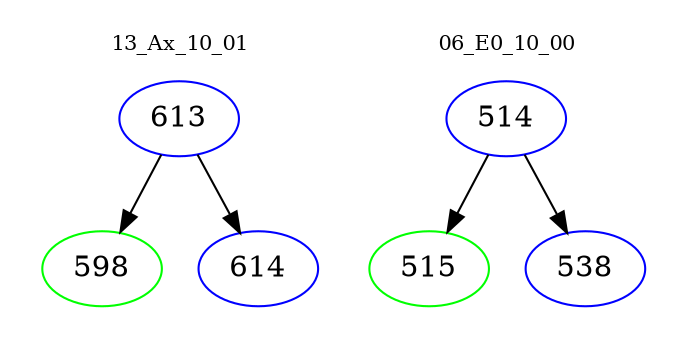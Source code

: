 digraph{
subgraph cluster_0 {
color = white
label = "13_Ax_10_01";
fontsize=10;
T0_613 [label="613", color="blue"]
T0_613 -> T0_598 [color="black"]
T0_598 [label="598", color="green"]
T0_613 -> T0_614 [color="black"]
T0_614 [label="614", color="blue"]
}
subgraph cluster_1 {
color = white
label = "06_E0_10_00";
fontsize=10;
T1_514 [label="514", color="blue"]
T1_514 -> T1_515 [color="black"]
T1_515 [label="515", color="green"]
T1_514 -> T1_538 [color="black"]
T1_538 [label="538", color="blue"]
}
}
